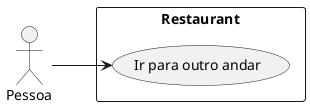@startuml
left to right direction
actor "Pessoa" as fc
rectangle Restaurant {
  usecase "Ir para outro andar" as UC1
}
fc --> UC1
@enduml